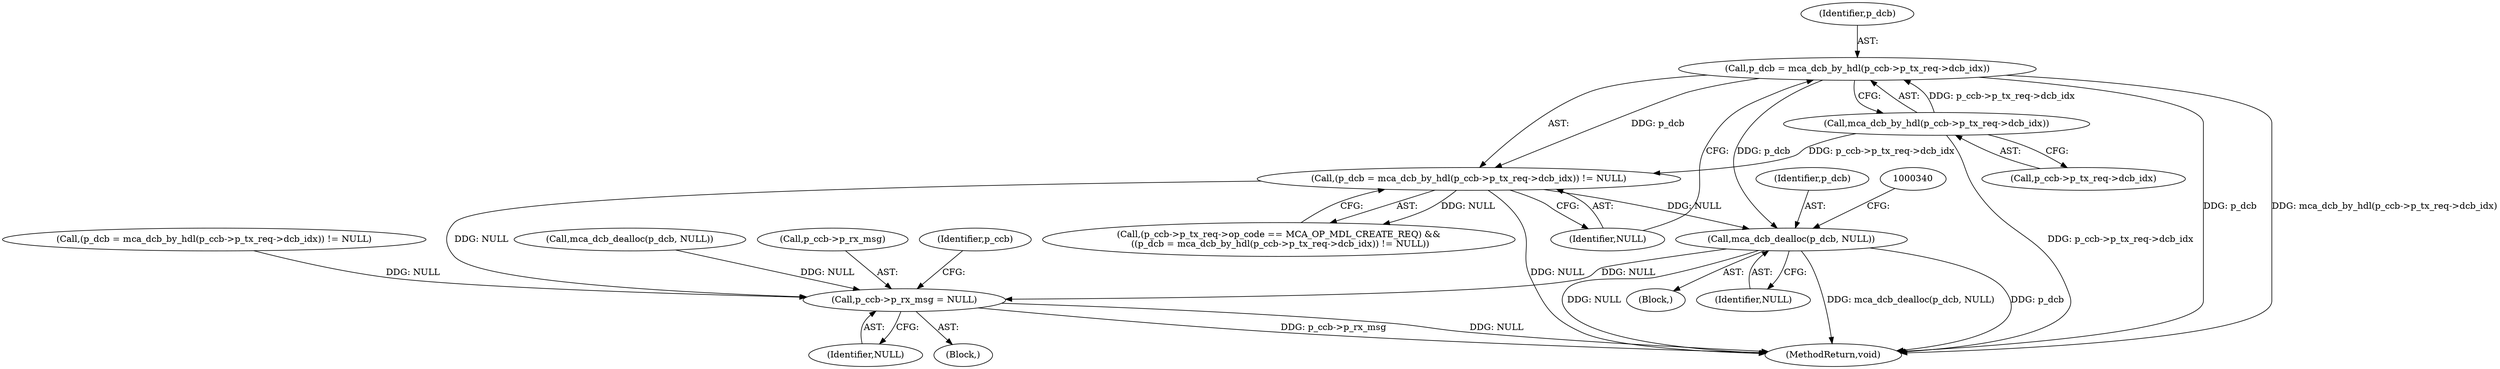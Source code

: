 digraph "0_Android_5216e6120160b28d76e9ee4dff9995e772647511@pointer" {
"1000335" [label="(Call,mca_dcb_dealloc(p_dcb, NULL))"];
"1000325" [label="(Call,p_dcb = mca_dcb_by_hdl(p_ccb->p_tx_req->dcb_idx))"];
"1000327" [label="(Call,mca_dcb_by_hdl(p_ccb->p_tx_req->dcb_idx))"];
"1000324" [label="(Call,(p_dcb = mca_dcb_by_hdl(p_ccb->p_tx_req->dcb_idx)) != NULL)"];
"1000743" [label="(Call,p_ccb->p_rx_msg = NULL)"];
"1000334" [label="(Block,)"];
"1000747" [label="(Identifier,NULL)"];
"1000335" [label="(Call,mca_dcb_dealloc(p_dcb, NULL))"];
"1000327" [label="(Call,mca_dcb_by_hdl(p_ccb->p_tx_req->dcb_idx))"];
"1000267" [label="(Call,mca_dcb_dealloc(p_dcb, NULL))"];
"1000744" [label="(Call,p_ccb->p_rx_msg)"];
"1000336" [label="(Identifier,p_dcb)"];
"1000333" [label="(Identifier,NULL)"];
"1000328" [label="(Call,p_ccb->p_tx_req->dcb_idx)"];
"1000740" [label="(Block,)"];
"1000749" [label="(Identifier,p_ccb)"];
"1000324" [label="(Call,(p_dcb = mca_dcb_by_hdl(p_ccb->p_tx_req->dcb_idx)) != NULL)"];
"1000760" [label="(MethodReturn,void)"];
"1000337" [label="(Identifier,NULL)"];
"1000316" [label="(Call,(p_ccb->p_tx_req->op_code == MCA_OP_MDL_CREATE_REQ) &&\n ((p_dcb = mca_dcb_by_hdl(p_ccb->p_tx_req->dcb_idx)) != NULL))"];
"1000743" [label="(Call,p_ccb->p_rx_msg = NULL)"];
"1000256" [label="(Call,(p_dcb = mca_dcb_by_hdl(p_ccb->p_tx_req->dcb_idx)) != NULL)"];
"1000326" [label="(Identifier,p_dcb)"];
"1000325" [label="(Call,p_dcb = mca_dcb_by_hdl(p_ccb->p_tx_req->dcb_idx))"];
"1000335" -> "1000334"  [label="AST: "];
"1000335" -> "1000337"  [label="CFG: "];
"1000336" -> "1000335"  [label="AST: "];
"1000337" -> "1000335"  [label="AST: "];
"1000340" -> "1000335"  [label="CFG: "];
"1000335" -> "1000760"  [label="DDG: p_dcb"];
"1000335" -> "1000760"  [label="DDG: NULL"];
"1000335" -> "1000760"  [label="DDG: mca_dcb_dealloc(p_dcb, NULL)"];
"1000325" -> "1000335"  [label="DDG: p_dcb"];
"1000324" -> "1000335"  [label="DDG: NULL"];
"1000335" -> "1000743"  [label="DDG: NULL"];
"1000325" -> "1000324"  [label="AST: "];
"1000325" -> "1000327"  [label="CFG: "];
"1000326" -> "1000325"  [label="AST: "];
"1000327" -> "1000325"  [label="AST: "];
"1000333" -> "1000325"  [label="CFG: "];
"1000325" -> "1000760"  [label="DDG: p_dcb"];
"1000325" -> "1000760"  [label="DDG: mca_dcb_by_hdl(p_ccb->p_tx_req->dcb_idx)"];
"1000325" -> "1000324"  [label="DDG: p_dcb"];
"1000327" -> "1000325"  [label="DDG: p_ccb->p_tx_req->dcb_idx"];
"1000327" -> "1000328"  [label="CFG: "];
"1000328" -> "1000327"  [label="AST: "];
"1000327" -> "1000760"  [label="DDG: p_ccb->p_tx_req->dcb_idx"];
"1000327" -> "1000324"  [label="DDG: p_ccb->p_tx_req->dcb_idx"];
"1000324" -> "1000316"  [label="AST: "];
"1000324" -> "1000333"  [label="CFG: "];
"1000333" -> "1000324"  [label="AST: "];
"1000316" -> "1000324"  [label="CFG: "];
"1000324" -> "1000760"  [label="DDG: NULL"];
"1000324" -> "1000316"  [label="DDG: NULL"];
"1000324" -> "1000743"  [label="DDG: NULL"];
"1000743" -> "1000740"  [label="AST: "];
"1000743" -> "1000747"  [label="CFG: "];
"1000744" -> "1000743"  [label="AST: "];
"1000747" -> "1000743"  [label="AST: "];
"1000749" -> "1000743"  [label="CFG: "];
"1000743" -> "1000760"  [label="DDG: p_ccb->p_rx_msg"];
"1000743" -> "1000760"  [label="DDG: NULL"];
"1000267" -> "1000743"  [label="DDG: NULL"];
"1000256" -> "1000743"  [label="DDG: NULL"];
}
